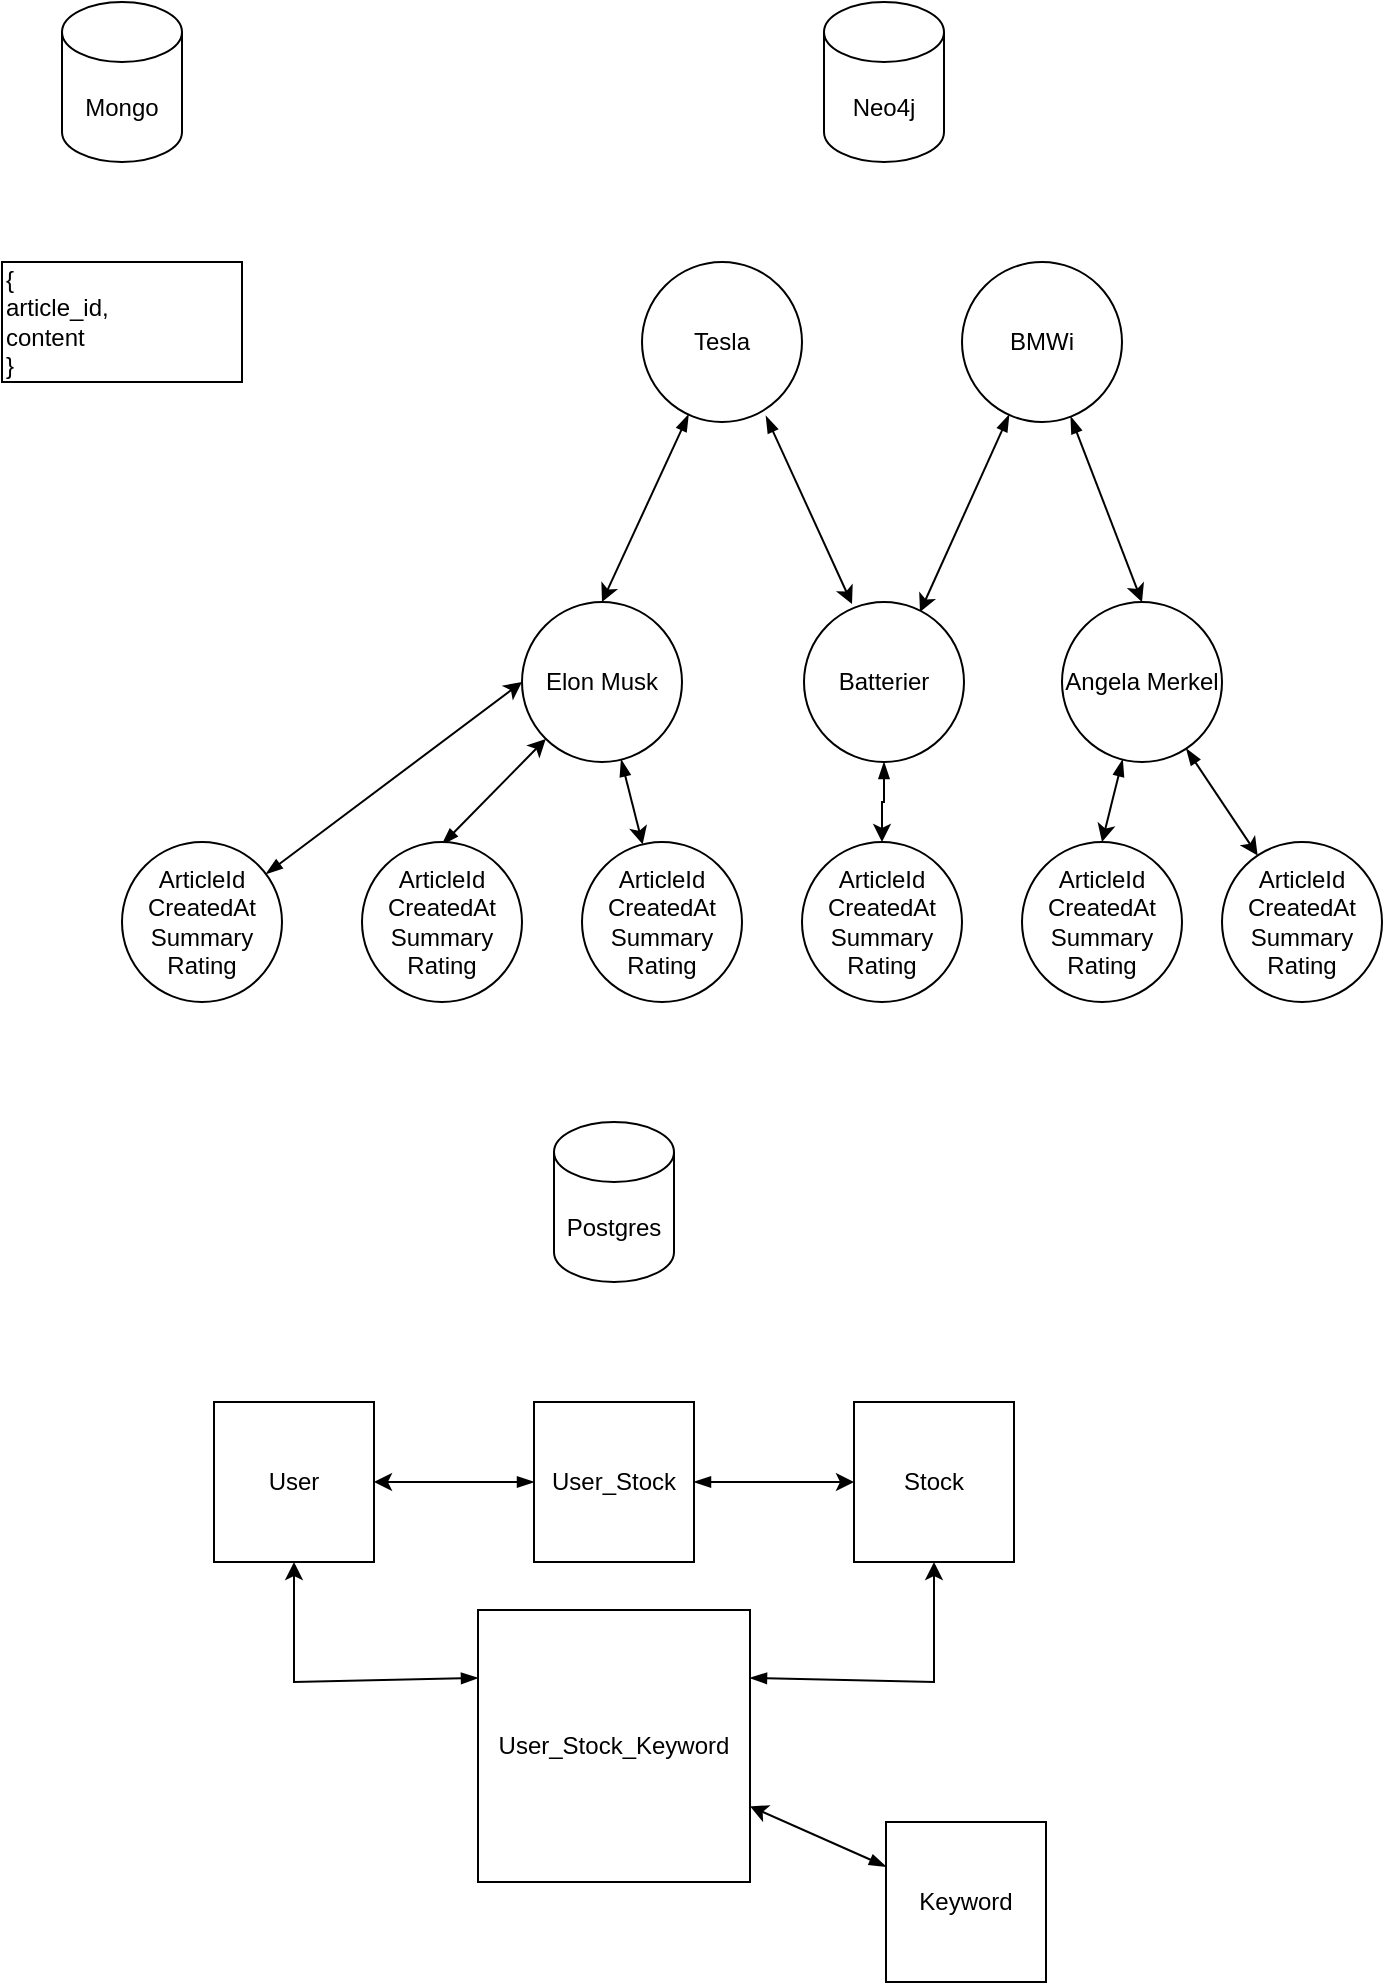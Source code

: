 <mxfile version="14.2.9" type="github"><diagram id="qaMmK_WWoXAO8a3cyBib" name="Page-1"><mxGraphModel dx="1426" dy="696" grid="1" gridSize="10" guides="1" tooltips="1" connect="1" arrows="1" fold="1" page="1" pageScale="1" pageWidth="827" pageHeight="1169" math="0" shadow="0"><root><mxCell id="0"/><mxCell id="1" parent="0"/><mxCell id="u79EO_6jBd_FLgUHRjmi-1" value="Mongo" style="shape=cylinder3;whiteSpace=wrap;html=1;boundedLbl=1;backgroundOutline=1;size=15;" vertex="1" parent="1"><mxGeometry x="130" y="60" width="60" height="80" as="geometry"/></mxCell><mxCell id="u79EO_6jBd_FLgUHRjmi-2" value="Neo4j" style="shape=cylinder3;whiteSpace=wrap;html=1;boundedLbl=1;backgroundOutline=1;size=15;" vertex="1" parent="1"><mxGeometry x="511" y="60" width="60" height="80" as="geometry"/></mxCell><mxCell id="u79EO_6jBd_FLgUHRjmi-3" value="{&lt;br&gt;article_id,&lt;br&gt;content&lt;br&gt;}" style="rounded=0;whiteSpace=wrap;html=1;align=left;" vertex="1" parent="1"><mxGeometry x="100" y="190" width="120" height="60" as="geometry"/></mxCell><mxCell id="u79EO_6jBd_FLgUHRjmi-16" style="rounded=0;orthogonalLoop=1;jettySize=auto;html=1;startArrow=blockThin;startFill=1;" edge="1" parent="1" target="u79EO_6jBd_FLgUHRjmi-6"><mxGeometry relative="1" as="geometry"><mxPoint x="320" y="481.27" as="sourcePoint"/></mxGeometry></mxCell><mxCell id="u79EO_6jBd_FLgUHRjmi-4" value="ArticleId&lt;br&gt;CreatedAt&lt;br&gt;Summary&lt;br&gt;Rating" style="ellipse;whiteSpace=wrap;html=1;aspect=fixed;" vertex="1" parent="1"><mxGeometry x="280" y="480" width="80" height="80" as="geometry"/></mxCell><mxCell id="u79EO_6jBd_FLgUHRjmi-17" style="rounded=0;orthogonalLoop=1;jettySize=auto;html=1;startArrow=blockThin;startFill=1;" edge="1" parent="1" source="u79EO_6jBd_FLgUHRjmi-6" target="u79EO_6jBd_FLgUHRjmi-10"><mxGeometry relative="1" as="geometry"/></mxCell><mxCell id="u79EO_6jBd_FLgUHRjmi-6" value="Elon Musk" style="ellipse;whiteSpace=wrap;html=1;aspect=fixed;" vertex="1" parent="1"><mxGeometry x="360" y="360" width="80" height="80" as="geometry"/></mxCell><mxCell id="u79EO_6jBd_FLgUHRjmi-22" style="rounded=0;orthogonalLoop=1;jettySize=auto;html=1;entryX=0.3;entryY=0.013;entryDx=0;entryDy=0;startArrow=blockThin;startFill=1;exitX=0.775;exitY=0.963;exitDx=0;exitDy=0;entryPerimeter=0;exitPerimeter=0;" edge="1" parent="1" source="u79EO_6jBd_FLgUHRjmi-24" target="u79EO_6jBd_FLgUHRjmi-8"><mxGeometry relative="1" as="geometry"><mxPoint x="560" y="320" as="sourcePoint"/></mxGeometry></mxCell><mxCell id="u79EO_6jBd_FLgUHRjmi-23" style="rounded=0;orthogonalLoop=1;jettySize=auto;html=1;entryX=0.5;entryY=0;entryDx=0;entryDy=0;startArrow=blockThin;startFill=1;" edge="1" parent="1" source="u79EO_6jBd_FLgUHRjmi-7" target="u79EO_6jBd_FLgUHRjmi-9"><mxGeometry relative="1" as="geometry"/></mxCell><mxCell id="u79EO_6jBd_FLgUHRjmi-26" style="edgeStyle=none;rounded=0;orthogonalLoop=1;jettySize=auto;html=1;entryX=0.725;entryY=0.063;entryDx=0;entryDy=0;entryPerimeter=0;startArrow=blockThin;startFill=1;" edge="1" parent="1" source="u79EO_6jBd_FLgUHRjmi-7" target="u79EO_6jBd_FLgUHRjmi-8"><mxGeometry relative="1" as="geometry"/></mxCell><mxCell id="u79EO_6jBd_FLgUHRjmi-7" value="BMWi" style="ellipse;whiteSpace=wrap;html=1;aspect=fixed;" vertex="1" parent="1"><mxGeometry x="580" y="190" width="80" height="80" as="geometry"/></mxCell><mxCell id="u79EO_6jBd_FLgUHRjmi-18" style="edgeStyle=orthogonalEdgeStyle;rounded=0;orthogonalLoop=1;jettySize=auto;html=1;startArrow=blockThin;startFill=1;" edge="1" parent="1" source="u79EO_6jBd_FLgUHRjmi-8" target="u79EO_6jBd_FLgUHRjmi-12"><mxGeometry relative="1" as="geometry"/></mxCell><mxCell id="u79EO_6jBd_FLgUHRjmi-8" value="Batterier" style="ellipse;whiteSpace=wrap;html=1;aspect=fixed;" vertex="1" parent="1"><mxGeometry x="501" y="360" width="80" height="80" as="geometry"/></mxCell><mxCell id="u79EO_6jBd_FLgUHRjmi-19" style="rounded=0;orthogonalLoop=1;jettySize=auto;html=1;entryX=0.5;entryY=0;entryDx=0;entryDy=0;startArrow=blockThin;startFill=1;" edge="1" parent="1" source="u79EO_6jBd_FLgUHRjmi-9" target="u79EO_6jBd_FLgUHRjmi-13"><mxGeometry relative="1" as="geometry"/></mxCell><mxCell id="u79EO_6jBd_FLgUHRjmi-20" style="rounded=0;orthogonalLoop=1;jettySize=auto;html=1;startArrow=blockThin;startFill=1;" edge="1" parent="1" source="u79EO_6jBd_FLgUHRjmi-9" target="u79EO_6jBd_FLgUHRjmi-14"><mxGeometry relative="1" as="geometry"/></mxCell><mxCell id="u79EO_6jBd_FLgUHRjmi-9" value="Angela Merkel" style="ellipse;whiteSpace=wrap;html=1;aspect=fixed;" vertex="1" parent="1"><mxGeometry x="630" y="360" width="80" height="80" as="geometry"/></mxCell><mxCell id="u79EO_6jBd_FLgUHRjmi-10" value="ArticleId&lt;br&gt;CreatedAt&lt;br&gt;Summary&lt;br&gt;Rating" style="ellipse;whiteSpace=wrap;html=1;aspect=fixed;" vertex="1" parent="1"><mxGeometry x="390" y="480" width="80" height="80" as="geometry"/></mxCell><mxCell id="u79EO_6jBd_FLgUHRjmi-15" style="rounded=0;orthogonalLoop=1;jettySize=auto;html=1;entryX=0;entryY=0.5;entryDx=0;entryDy=0;startArrow=blockThin;startFill=1;" edge="1" parent="1" source="u79EO_6jBd_FLgUHRjmi-11" target="u79EO_6jBd_FLgUHRjmi-6"><mxGeometry relative="1" as="geometry"/></mxCell><mxCell id="u79EO_6jBd_FLgUHRjmi-11" value="ArticleId&lt;br&gt;CreatedAt&lt;br&gt;Summary&lt;br&gt;Rating" style="ellipse;whiteSpace=wrap;html=1;aspect=fixed;" vertex="1" parent="1"><mxGeometry x="160" y="480" width="80" height="80" as="geometry"/></mxCell><mxCell id="u79EO_6jBd_FLgUHRjmi-12" value="ArticleId&lt;br&gt;CreatedAt&lt;br&gt;Summary&lt;br&gt;Rating" style="ellipse;whiteSpace=wrap;html=1;aspect=fixed;" vertex="1" parent="1"><mxGeometry x="500" y="480" width="80" height="80" as="geometry"/></mxCell><mxCell id="u79EO_6jBd_FLgUHRjmi-13" value="ArticleId&lt;br&gt;CreatedAt&lt;br&gt;Summary&lt;br&gt;Rating" style="ellipse;whiteSpace=wrap;html=1;aspect=fixed;" vertex="1" parent="1"><mxGeometry x="610" y="480" width="80" height="80" as="geometry"/></mxCell><mxCell id="u79EO_6jBd_FLgUHRjmi-14" value="ArticleId&lt;br&gt;CreatedAt&lt;br&gt;Summary&lt;br&gt;Rating" style="ellipse;whiteSpace=wrap;html=1;aspect=fixed;" vertex="1" parent="1"><mxGeometry x="710" y="480" width="80" height="80" as="geometry"/></mxCell><mxCell id="u79EO_6jBd_FLgUHRjmi-25" style="rounded=0;orthogonalLoop=1;jettySize=auto;html=1;entryX=0.5;entryY=0;entryDx=0;entryDy=0;startArrow=blockThin;startFill=1;" edge="1" parent="1" source="u79EO_6jBd_FLgUHRjmi-24" target="u79EO_6jBd_FLgUHRjmi-6"><mxGeometry relative="1" as="geometry"/></mxCell><mxCell id="u79EO_6jBd_FLgUHRjmi-24" value="Tesla" style="ellipse;whiteSpace=wrap;html=1;aspect=fixed;" vertex="1" parent="1"><mxGeometry x="420" y="190" width="80" height="80" as="geometry"/></mxCell><mxCell id="u79EO_6jBd_FLgUHRjmi-186" value="Postgres" style="shape=cylinder3;whiteSpace=wrap;html=1;boundedLbl=1;backgroundOutline=1;size=15;" vertex="1" parent="1"><mxGeometry x="376" y="620" width="60" height="80" as="geometry"/></mxCell><mxCell id="u79EO_6jBd_FLgUHRjmi-187" value="User" style="whiteSpace=wrap;html=1;aspect=fixed;" vertex="1" parent="1"><mxGeometry x="206" y="760" width="80" height="80" as="geometry"/></mxCell><mxCell id="u79EO_6jBd_FLgUHRjmi-188" value="Stock" style="whiteSpace=wrap;html=1;aspect=fixed;" vertex="1" parent="1"><mxGeometry x="526" y="760" width="80" height="80" as="geometry"/></mxCell><mxCell id="u79EO_6jBd_FLgUHRjmi-190" style="edgeStyle=none;rounded=0;orthogonalLoop=1;jettySize=auto;html=1;entryX=1;entryY=0.5;entryDx=0;entryDy=0;startArrow=blockThin;startFill=1;" edge="1" parent="1" source="u79EO_6jBd_FLgUHRjmi-189" target="u79EO_6jBd_FLgUHRjmi-187"><mxGeometry relative="1" as="geometry"/></mxCell><mxCell id="u79EO_6jBd_FLgUHRjmi-191" style="edgeStyle=none;rounded=0;orthogonalLoop=1;jettySize=auto;html=1;entryX=0;entryY=0.5;entryDx=0;entryDy=0;startArrow=blockThin;startFill=1;" edge="1" parent="1" source="u79EO_6jBd_FLgUHRjmi-189" target="u79EO_6jBd_FLgUHRjmi-188"><mxGeometry relative="1" as="geometry"/></mxCell><mxCell id="u79EO_6jBd_FLgUHRjmi-189" value="User_Stock" style="whiteSpace=wrap;html=1;aspect=fixed;" vertex="1" parent="1"><mxGeometry x="366" y="760" width="80" height="80" as="geometry"/></mxCell><mxCell id="u79EO_6jBd_FLgUHRjmi-196" style="edgeStyle=none;rounded=0;orthogonalLoop=1;jettySize=auto;html=1;startArrow=blockThin;startFill=1;exitX=1;exitY=0.25;exitDx=0;exitDy=0;" edge="1" parent="1" source="u79EO_6jBd_FLgUHRjmi-193" target="u79EO_6jBd_FLgUHRjmi-188"><mxGeometry relative="1" as="geometry"><Array as="points"><mxPoint x="566" y="900"/></Array></mxGeometry></mxCell><mxCell id="u79EO_6jBd_FLgUHRjmi-197" style="edgeStyle=none;rounded=0;orthogonalLoop=1;jettySize=auto;html=1;entryX=0.5;entryY=1;entryDx=0;entryDy=0;startArrow=blockThin;startFill=1;exitX=0;exitY=0.25;exitDx=0;exitDy=0;" edge="1" parent="1" source="u79EO_6jBd_FLgUHRjmi-193" target="u79EO_6jBd_FLgUHRjmi-187"><mxGeometry relative="1" as="geometry"><Array as="points"><mxPoint x="246" y="900"/></Array></mxGeometry></mxCell><mxCell id="u79EO_6jBd_FLgUHRjmi-193" value="User_Stock_Keyword" style="whiteSpace=wrap;html=1;aspect=fixed;" vertex="1" parent="1"><mxGeometry x="338" y="864" width="136" height="136" as="geometry"/></mxCell><mxCell id="u79EO_6jBd_FLgUHRjmi-199" style="edgeStyle=none;rounded=0;orthogonalLoop=1;jettySize=auto;html=1;startArrow=blockThin;startFill=1;" edge="1" parent="1" source="u79EO_6jBd_FLgUHRjmi-194" target="u79EO_6jBd_FLgUHRjmi-193"><mxGeometry relative="1" as="geometry"/></mxCell><mxCell id="u79EO_6jBd_FLgUHRjmi-194" value="Keyword" style="whiteSpace=wrap;html=1;aspect=fixed;" vertex="1" parent="1"><mxGeometry x="542" y="970" width="80" height="80" as="geometry"/></mxCell><mxCell id="u79EO_6jBd_FLgUHRjmi-201" style="edgeStyle=none;rounded=0;orthogonalLoop=1;jettySize=auto;html=1;exitX=0.5;exitY=1;exitDx=0;exitDy=0;startArrow=blockThin;startFill=1;" edge="1" parent="1" source="u79EO_6jBd_FLgUHRjmi-193" target="u79EO_6jBd_FLgUHRjmi-193"><mxGeometry relative="1" as="geometry"/></mxCell></root></mxGraphModel></diagram></mxfile>